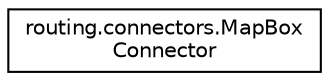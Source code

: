 digraph "Graphical Class Hierarchy"
{
 // LATEX_PDF_SIZE
  edge [fontname="Helvetica",fontsize="10",labelfontname="Helvetica",labelfontsize="10"];
  node [fontname="Helvetica",fontsize="10",shape=record];
  rankdir="LR";
  Node0 [label="routing.connectors.MapBox\lConnector",height=0.2,width=0.4,color="black", fillcolor="white", style="filled",URL="$d0/da8/classrouting_1_1connectors_1_1_map_box_connector.html",tooltip=" "];
}
